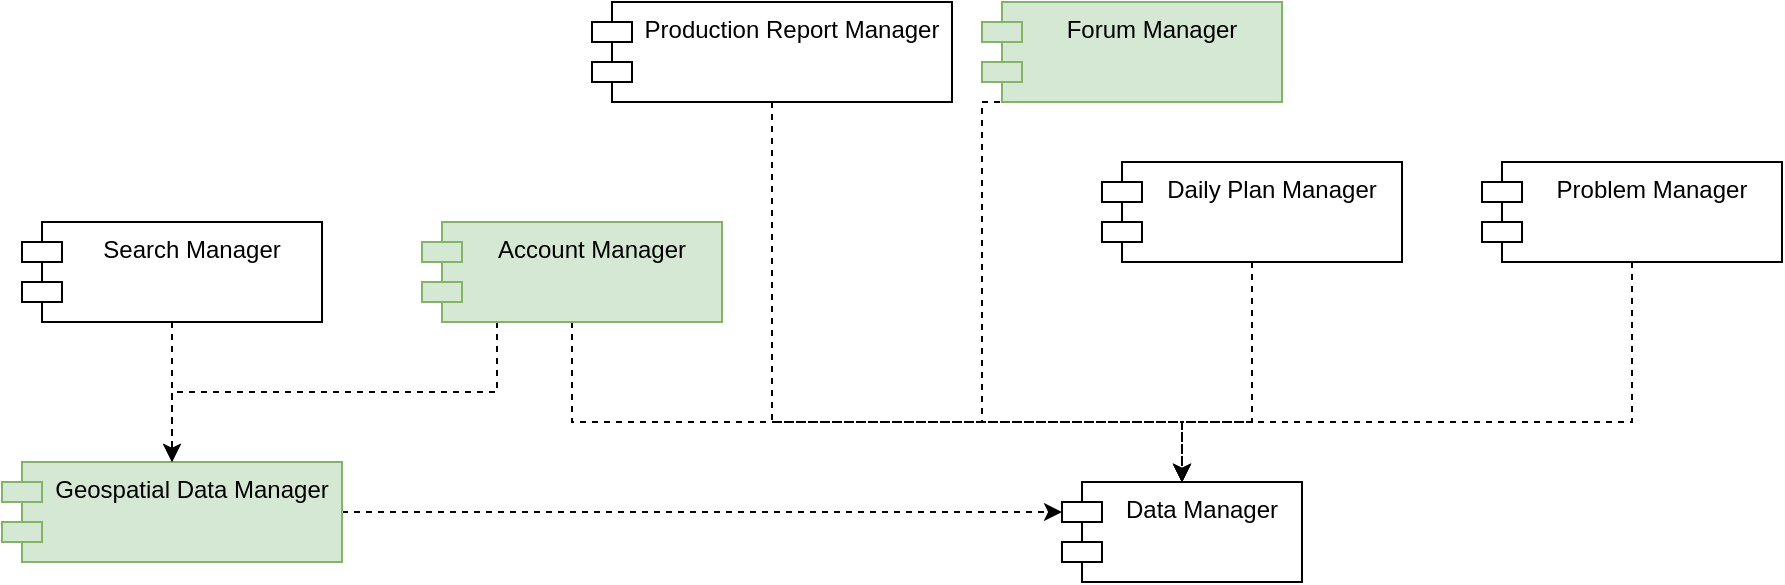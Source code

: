 <mxfile version="16.0.0" type="device" pages="2"><diagram id="qHE-0FeUSTDxI3ozf1_g" name="AS - dependency"><mxGraphModel dx="1261" dy="825" grid="1" gridSize="10" guides="1" tooltips="1" connect="1" arrows="1" fold="1" page="1" pageScale="1" pageWidth="12800" pageHeight="7200" math="0" shadow="0"><root><mxCell id="0"/><mxCell id="1" parent="0"/><mxCell id="Ep-9baUFgmAdX82Wgehj-1" style="edgeStyle=orthogonalEdgeStyle;rounded=0;orthogonalLoop=1;jettySize=auto;html=1;exitX=0.5;exitY=1;exitDx=0;exitDy=0;dashed=1;entryX=0.5;entryY=0;entryDx=0;entryDy=0;" parent="1" source="Ep-9baUFgmAdX82Wgehj-2" target="Ep-9baUFgmAdX82Wgehj-5" edge="1"><mxGeometry relative="1" as="geometry"><mxPoint x="980" y="730" as="targetPoint"/><Array as="points"><mxPoint x="1015" y="710"/><mxPoint x="980" y="710"/></Array></mxGeometry></mxCell><mxCell id="Ep-9baUFgmAdX82Wgehj-2" value="Daily Plan Manager" style="shape=module;align=left;spacingLeft=20;align=center;verticalAlign=top;fontColor=#000000;strokeColor=default;" parent="1" vertex="1"><mxGeometry x="940" y="580" width="150" height="50" as="geometry"/></mxCell><mxCell id="Ep-9baUFgmAdX82Wgehj-3" style="edgeStyle=orthogonalEdgeStyle;rounded=0;orthogonalLoop=1;jettySize=auto;html=1;exitX=0.5;exitY=1;exitDx=0;exitDy=0;entryX=0.5;entryY=0;entryDx=0;entryDy=0;dashed=1;" parent="1" source="Ep-9baUFgmAdX82Wgehj-4" target="Ep-9baUFgmAdX82Wgehj-5" edge="1"><mxGeometry relative="1" as="geometry"><Array as="points"><mxPoint x="1205" y="710"/><mxPoint x="980" y="710"/></Array></mxGeometry></mxCell><mxCell id="Ep-9baUFgmAdX82Wgehj-4" value="Problem Manager" style="shape=module;align=left;spacingLeft=20;align=center;verticalAlign=top;fontColor=#000000;strokeColor=default;" parent="1" vertex="1"><mxGeometry x="1130" y="580" width="150" height="50" as="geometry"/></mxCell><mxCell id="Ep-9baUFgmAdX82Wgehj-5" value="Data Manager" style="shape=module;align=left;spacingLeft=20;align=center;verticalAlign=top;fontColor=#000000;strokeColor=default;" parent="1" vertex="1"><mxGeometry x="920" y="740" width="120" height="50" as="geometry"/></mxCell><mxCell id="Ep-9baUFgmAdX82Wgehj-8" style="edgeStyle=orthogonalEdgeStyle;rounded=0;orthogonalLoop=1;jettySize=auto;html=1;exitX=0.5;exitY=1;exitDx=0;exitDy=0;entryX=0.5;entryY=0;entryDx=0;entryDy=0;dashed=1;" parent="1" source="Ep-9baUFgmAdX82Wgehj-9" target="Ep-9baUFgmAdX82Wgehj-5" edge="1"><mxGeometry relative="1" as="geometry"><Array as="points"><mxPoint x="775" y="710"/><mxPoint x="980" y="710"/></Array></mxGeometry></mxCell><mxCell id="Ep-9baUFgmAdX82Wgehj-9" value="Production Report Manager" style="shape=module;align=left;spacingLeft=20;align=center;verticalAlign=top;fontColor=#000000;strokeColor=default;" parent="1" vertex="1"><mxGeometry x="685" y="500" width="180" height="50" as="geometry"/></mxCell><mxCell id="py1nYRWvyci1geDW3bSw-1" style="edgeStyle=orthogonalEdgeStyle;rounded=0;orthogonalLoop=1;jettySize=auto;html=1;exitX=1;exitY=0.5;exitDx=0;exitDy=0;entryX=0;entryY=0;entryDx=0;entryDy=15;entryPerimeter=0;dashed=1;" parent="1" source="Ep-9baUFgmAdX82Wgehj-10" target="Ep-9baUFgmAdX82Wgehj-5" edge="1"><mxGeometry relative="1" as="geometry"/></mxCell><mxCell id="Ep-9baUFgmAdX82Wgehj-10" value="Geospatial Data Manager" style="shape=module;align=left;spacingLeft=20;align=center;verticalAlign=top;strokeColor=#82b366;fillColor=#d5e8d4;" parent="1" vertex="1"><mxGeometry x="390" y="730" width="170" height="50" as="geometry"/></mxCell><mxCell id="Ep-9baUFgmAdX82Wgehj-11" style="edgeStyle=orthogonalEdgeStyle;rounded=0;orthogonalLoop=1;jettySize=auto;html=1;exitX=0.5;exitY=1;exitDx=0;exitDy=0;entryX=0.5;entryY=0;entryDx=0;entryDy=0;dashed=1;" parent="1" source="Ep-9baUFgmAdX82Wgehj-12" target="Ep-9baUFgmAdX82Wgehj-5" edge="1"><mxGeometry relative="1" as="geometry"><Array as="points"><mxPoint x="880" y="550"/><mxPoint x="880" y="710"/><mxPoint x="980" y="710"/></Array></mxGeometry></mxCell><mxCell id="Ep-9baUFgmAdX82Wgehj-12" value="Forum Manager" style="shape=module;align=left;spacingLeft=20;align=center;verticalAlign=top;strokeColor=#82b366;fillColor=#d5e8d4;" parent="1" vertex="1"><mxGeometry x="880" y="500" width="150" height="50" as="geometry"/></mxCell><mxCell id="Ep-9baUFgmAdX82Wgehj-13" style="edgeStyle=orthogonalEdgeStyle;rounded=0;orthogonalLoop=1;jettySize=auto;html=1;exitX=0.5;exitY=1;exitDx=0;exitDy=0;entryX=0.5;entryY=0;entryDx=0;entryDy=0;dashed=1;" parent="1" source="Ep-9baUFgmAdX82Wgehj-14" target="Ep-9baUFgmAdX82Wgehj-10" edge="1"><mxGeometry relative="1" as="geometry"/></mxCell><mxCell id="Ep-9baUFgmAdX82Wgehj-14" value="Search Manager" style="shape=module;align=left;spacingLeft=20;align=center;verticalAlign=top;fontColor=#000000;strokeColor=default;" parent="1" vertex="1"><mxGeometry x="400" y="610" width="150" height="50" as="geometry"/></mxCell><mxCell id="gSMusI6rgLWmNz2Zqx3U-2" style="edgeStyle=orthogonalEdgeStyle;rounded=0;orthogonalLoop=1;jettySize=auto;html=1;exitX=0.5;exitY=1;exitDx=0;exitDy=0;dashed=1;" edge="1" parent="1" source="gSMusI6rgLWmNz2Zqx3U-1"><mxGeometry relative="1" as="geometry"><mxPoint x="980" y="740" as="targetPoint"/><Array as="points"><mxPoint x="675" y="710"/><mxPoint x="980" y="710"/></Array></mxGeometry></mxCell><mxCell id="gSMusI6rgLWmNz2Zqx3U-3" style="edgeStyle=orthogonalEdgeStyle;rounded=0;orthogonalLoop=1;jettySize=auto;html=1;exitX=0.25;exitY=1;exitDx=0;exitDy=0;entryX=0.5;entryY=0;entryDx=0;entryDy=0;dashed=1;" edge="1" parent="1" source="gSMusI6rgLWmNz2Zqx3U-1" target="Ep-9baUFgmAdX82Wgehj-10"><mxGeometry relative="1" as="geometry"/></mxCell><mxCell id="gSMusI6rgLWmNz2Zqx3U-1" value="Account Manager" style="shape=module;align=left;spacingLeft=20;align=center;verticalAlign=top;strokeColor=#82b366;fillColor=#d5e8d4;" vertex="1" parent="1"><mxGeometry x="600" y="610" width="150" height="50" as="geometry"/></mxCell></root></mxGraphModel></diagram><diagram id="RAOeQF1bpzXNIKZj93f-" name="AS-integration"><mxGraphModel dx="1892" dy="1238" grid="1" gridSize="10" guides="1" tooltips="1" connect="1" arrows="1" fold="1" page="1" pageScale="1" pageWidth="12800" pageHeight="7200" math="0" shadow="0"><root><mxCell id="3RwNUv0lIwhxEHCOz9qU-0"/><mxCell id="3RwNUv0lIwhxEHCOz9qU-1" parent="3RwNUv0lIwhxEHCOz9qU-0"/><mxCell id="wDmrVbQ8Rg2G4bYzPxXQ-0" style="edgeStyle=orthogonalEdgeStyle;rounded=0;orthogonalLoop=1;jettySize=auto;html=1;exitX=0.5;exitY=1;exitDx=0;exitDy=0;exitPerimeter=0;entryX=0;entryY=0;entryDx=100;entryDy=14;entryPerimeter=0;endArrow=none;endFill=0;" edge="1" parent="3RwNUv0lIwhxEHCOz9qU-1" source="wDmrVbQ8Rg2G4bYzPxXQ-2" target="wDmrVbQ8Rg2G4bYzPxXQ-5"><mxGeometry relative="1" as="geometry"/></mxCell><mxCell id="wDmrVbQ8Rg2G4bYzPxXQ-1" style="edgeStyle=orthogonalEdgeStyle;rounded=0;orthogonalLoop=1;jettySize=auto;html=1;exitX=0;exitY=0;exitDx=160;exitDy=42;exitPerimeter=0;entryX=0;entryY=0;entryDx=0;entryDy=42;entryPerimeter=0;endArrow=none;endFill=0;" edge="1" parent="3RwNUv0lIwhxEHCOz9qU-1" source="wDmrVbQ8Rg2G4bYzPxXQ-2" target="wDmrVbQ8Rg2G4bYzPxXQ-6"><mxGeometry relative="1" as="geometry"/></mxCell><mxCell id="wDmrVbQ8Rg2G4bYzPxXQ-2" value="Geospatial Data Manager" style="shape=folder;fontStyle=1;spacingTop=10;tabWidth=40;tabHeight=14;tabPosition=left;html=1;" vertex="1" parent="3RwNUv0lIwhxEHCOz9qU-1"><mxGeometry x="360" y="1110" width="160" height="70" as="geometry"/></mxCell><mxCell id="wDmrVbQ8Rg2G4bYzPxXQ-5" value="stub" style="shape=folder;fontStyle=1;spacingTop=10;tabWidth=40;tabHeight=14;tabPosition=left;html=1;fillColor=#f5f5f5;fontColor=#333333;strokeColor=#666666;" vertex="1" parent="3RwNUv0lIwhxEHCOz9qU-1"><mxGeometry x="340" y="1238" width="160" height="70" as="geometry"/></mxCell><mxCell id="wDmrVbQ8Rg2G4bYzPxXQ-6" value="Data Manager" style="shape=folder;fontStyle=1;spacingTop=10;tabWidth=40;tabHeight=14;tabPosition=left;html=1;" vertex="1" parent="3RwNUv0lIwhxEHCOz9qU-1"><mxGeometry x="610" y="1110" width="120" height="70" as="geometry"/></mxCell><mxCell id="uKXIjSAfTHOEhRaU3Vvo-0" style="edgeStyle=orthogonalEdgeStyle;rounded=0;orthogonalLoop=1;jettySize=auto;html=1;exitX=0.5;exitY=1;exitDx=0;exitDy=0;exitPerimeter=0;entryX=0;entryY=0;entryDx=100;entryDy=14;entryPerimeter=0;endArrow=none;endFill=0;" edge="1" parent="3RwNUv0lIwhxEHCOz9qU-1" source="uKXIjSAfTHOEhRaU3Vvo-2" target="uKXIjSAfTHOEhRaU3Vvo-5"><mxGeometry relative="1" as="geometry"/></mxCell><mxCell id="uKXIjSAfTHOEhRaU3Vvo-1" style="edgeStyle=orthogonalEdgeStyle;rounded=0;orthogonalLoop=1;jettySize=auto;html=1;exitX=0;exitY=0;exitDx=160;exitDy=42;exitPerimeter=0;entryX=0;entryY=0;entryDx=0;entryDy=42;entryPerimeter=0;endArrow=none;endFill=0;" edge="1" parent="3RwNUv0lIwhxEHCOz9qU-1" source="uKXIjSAfTHOEhRaU3Vvo-2" target="uKXIjSAfTHOEhRaU3Vvo-6"><mxGeometry relative="1" as="geometry"/></mxCell><mxCell id="uKXIjSAfTHOEhRaU3Vvo-2" value="Geospatial Data Manager" style="shape=folder;fontStyle=1;spacingTop=10;tabWidth=40;tabHeight=14;tabPosition=left;html=1;" vertex="1" parent="3RwNUv0lIwhxEHCOz9qU-1"><mxGeometry x="950" y="1239" width="160" height="70" as="geometry"/></mxCell><mxCell id="uKXIjSAfTHOEhRaU3Vvo-3" style="edgeStyle=orthogonalEdgeStyle;rounded=0;orthogonalLoop=1;jettySize=auto;html=1;exitX=0.5;exitY=1;exitDx=0;exitDy=0;exitPerimeter=0;entryX=0;entryY=0;entryDx=100;entryDy=14;entryPerimeter=0;endArrow=none;endFill=0;" edge="1" parent="3RwNUv0lIwhxEHCOz9qU-1" source="uKXIjSAfTHOEhRaU3Vvo-4" target="uKXIjSAfTHOEhRaU3Vvo-2"><mxGeometry relative="1" as="geometry"/></mxCell><mxCell id="uKXIjSAfTHOEhRaU3Vvo-4" value="Search Manager" style="shape=folder;fontStyle=1;spacingTop=10;tabWidth=40;tabHeight=14;tabPosition=left;html=1;" vertex="1" parent="3RwNUv0lIwhxEHCOz9qU-1"><mxGeometry x="970" y="1109" width="160" height="70" as="geometry"/></mxCell><mxCell id="uKXIjSAfTHOEhRaU3Vvo-5" value="stub" style="shape=folder;fontStyle=1;spacingTop=10;tabWidth=40;tabHeight=14;tabPosition=left;html=1;fillColor=#f5f5f5;fontColor=#333333;strokeColor=#666666;" vertex="1" parent="3RwNUv0lIwhxEHCOz9qU-1"><mxGeometry x="930" y="1367" width="160" height="70" as="geometry"/></mxCell><mxCell id="uKXIjSAfTHOEhRaU3Vvo-6" value="Data Manager" style="shape=folder;fontStyle=1;spacingTop=10;tabWidth=40;tabHeight=14;tabPosition=left;html=1;" vertex="1" parent="3RwNUv0lIwhxEHCOz9qU-1"><mxGeometry x="1190" y="1239" width="120" height="70" as="geometry"/></mxCell><mxCell id="uKXIjSAfTHOEhRaU3Vvo-25" style="edgeStyle=orthogonalEdgeStyle;rounded=0;orthogonalLoop=1;jettySize=auto;html=1;exitX=0.5;exitY=1;exitDx=0;exitDy=0;exitPerimeter=0;entryX=0;entryY=0;entryDx=80;entryDy=14;entryPerimeter=0;endArrow=none;endFill=0;" edge="1" parent="3RwNUv0lIwhxEHCOz9qU-1" source="uKXIjSAfTHOEhRaU3Vvo-7" target="uKXIjSAfTHOEhRaU3Vvo-6"><mxGeometry relative="1" as="geometry"/></mxCell><mxCell id="uKXIjSAfTHOEhRaU3Vvo-29" style="edgeStyle=orthogonalEdgeStyle;rounded=0;orthogonalLoop=1;jettySize=auto;html=1;exitX=0;exitY=0;exitDx=0;exitDy=42;exitPerimeter=0;entryX=0;entryY=0;entryDx=160;entryDy=28;entryPerimeter=0;endArrow=none;endFill=0;" edge="1" parent="3RwNUv0lIwhxEHCOz9qU-1" source="uKXIjSAfTHOEhRaU3Vvo-7" target="uKXIjSAfTHOEhRaU3Vvo-2"><mxGeometry relative="1" as="geometry"/></mxCell><mxCell id="uKXIjSAfTHOEhRaU3Vvo-7" value="Account Manager" style="shape=folder;fontStyle=1;spacingTop=10;tabWidth=40;tabHeight=14;tabPosition=left;html=1;" vertex="1" parent="3RwNUv0lIwhxEHCOz9qU-1"><mxGeometry x="1210" y="1110" width="120" height="70" as="geometry"/></mxCell><mxCell id="uKXIjSAfTHOEhRaU3Vvo-34" style="edgeStyle=orthogonalEdgeStyle;rounded=0;orthogonalLoop=1;jettySize=auto;html=1;exitX=0.5;exitY=1;exitDx=0;exitDy=0;exitPerimeter=0;entryX=0;entryY=0;entryDx=120;entryDy=42;entryPerimeter=0;endArrow=none;endFill=0;" edge="1" parent="3RwNUv0lIwhxEHCOz9qU-1" source="uKXIjSAfTHOEhRaU3Vvo-8" target="uKXIjSAfTHOEhRaU3Vvo-6"><mxGeometry relative="1" as="geometry"/></mxCell><mxCell id="uKXIjSAfTHOEhRaU3Vvo-8" value="Production Report Manager" style="shape=folder;fontStyle=1;spacingTop=10;tabWidth=40;tabHeight=14;tabPosition=left;html=1;" vertex="1" parent="3RwNUv0lIwhxEHCOz9qU-1"><mxGeometry x="1870" y="1100" width="170" height="70" as="geometry"/></mxCell><mxCell id="uKXIjSAfTHOEhRaU3Vvo-30" style="edgeStyle=orthogonalEdgeStyle;rounded=0;orthogonalLoop=1;jettySize=auto;html=1;exitX=0.5;exitY=1;exitDx=0;exitDy=0;exitPerimeter=0;entryX=0;entryY=0;entryDx=120;entryDy=42;entryPerimeter=0;endArrow=none;endFill=0;" edge="1" parent="3RwNUv0lIwhxEHCOz9qU-1" source="uKXIjSAfTHOEhRaU3Vvo-9" target="uKXIjSAfTHOEhRaU3Vvo-6"><mxGeometry relative="1" as="geometry"/></mxCell><mxCell id="uKXIjSAfTHOEhRaU3Vvo-9" value="Forum Manager" style="shape=folder;fontStyle=1;spacingTop=10;tabWidth=40;tabHeight=14;tabPosition=left;html=1;" vertex="1" parent="3RwNUv0lIwhxEHCOz9qU-1"><mxGeometry x="1390" y="1109" width="120" height="70" as="geometry"/></mxCell><mxCell id="uKXIjSAfTHOEhRaU3Vvo-31" style="edgeStyle=orthogonalEdgeStyle;rounded=0;orthogonalLoop=1;jettySize=auto;html=1;exitX=0.5;exitY=1;exitDx=0;exitDy=0;exitPerimeter=0;endArrow=none;endFill=0;" edge="1" parent="3RwNUv0lIwhxEHCOz9qU-1" source="uKXIjSAfTHOEhRaU3Vvo-10"><mxGeometry relative="1" as="geometry"><mxPoint x="1310" y="1280" as="targetPoint"/><Array as="points"><mxPoint x="1610" y="1280"/></Array></mxGeometry></mxCell><mxCell id="uKXIjSAfTHOEhRaU3Vvo-10" value="Daily Plan Manager" style="shape=folder;fontStyle=1;spacingTop=10;tabWidth=40;tabHeight=14;tabPosition=left;html=1;" vertex="1" parent="3RwNUv0lIwhxEHCOz9qU-1"><mxGeometry x="1550" y="1109" width="120" height="70" as="geometry"/></mxCell><mxCell id="uKXIjSAfTHOEhRaU3Vvo-32" style="edgeStyle=orthogonalEdgeStyle;rounded=0;orthogonalLoop=1;jettySize=auto;html=1;exitX=0.5;exitY=1;exitDx=0;exitDy=0;exitPerimeter=0;entryX=0;entryY=0;entryDx=120;entryDy=42;entryPerimeter=0;endArrow=none;endFill=0;" edge="1" parent="3RwNUv0lIwhxEHCOz9qU-1" source="uKXIjSAfTHOEhRaU3Vvo-11" target="uKXIjSAfTHOEhRaU3Vvo-6"><mxGeometry relative="1" as="geometry"/></mxCell><mxCell id="uKXIjSAfTHOEhRaU3Vvo-11" value="Problem Manager" style="shape=folder;fontStyle=1;spacingTop=10;tabWidth=40;tabHeight=14;tabPosition=left;html=1;" vertex="1" parent="3RwNUv0lIwhxEHCOz9qU-1"><mxGeometry x="1710" y="1109" width="120" height="70" as="geometry"/></mxCell><mxCell id="uKXIjSAfTHOEhRaU3Vvo-12" style="edgeStyle=orthogonalEdgeStyle;rounded=0;orthogonalLoop=1;jettySize=auto;html=1;exitX=0.5;exitY=1;exitDx=0;exitDy=0;exitPerimeter=0;entryX=0;entryY=0;entryDx=105;entryDy=14;entryPerimeter=0;endArrow=none;endFill=0;" edge="1" parent="3RwNUv0lIwhxEHCOz9qU-1" source="uKXIjSAfTHOEhRaU3Vvo-13" target="uKXIjSAfTHOEhRaU3Vvo-8"><mxGeometry relative="1" as="geometry"/></mxCell><mxCell id="uKXIjSAfTHOEhRaU3Vvo-13" value="Driver" style="shape=folder;fontStyle=1;spacingTop=10;tabWidth=40;tabHeight=14;tabPosition=left;html=1;fillColor=#f5f5f5;fontColor=#333333;strokeColor=#666666;" vertex="1" parent="3RwNUv0lIwhxEHCOz9qU-1"><mxGeometry x="1915" y="990" width="120" height="70" as="geometry"/></mxCell><mxCell id="uKXIjSAfTHOEhRaU3Vvo-14" style="edgeStyle=orthogonalEdgeStyle;rounded=0;orthogonalLoop=1;jettySize=auto;html=1;exitX=0.5;exitY=1;exitDx=0;exitDy=0;exitPerimeter=0;entryX=0;entryY=0;entryDx=80;entryDy=14;entryPerimeter=0;endArrow=none;endFill=0;" edge="1" parent="3RwNUv0lIwhxEHCOz9qU-1" source="uKXIjSAfTHOEhRaU3Vvo-15" target="uKXIjSAfTHOEhRaU3Vvo-7"><mxGeometry relative="1" as="geometry"/></mxCell><mxCell id="uKXIjSAfTHOEhRaU3Vvo-15" value="Driver" style="shape=folder;fontStyle=1;spacingTop=10;tabWidth=40;tabHeight=14;tabPosition=left;html=1;fillColor=#f5f5f5;fontColor=#333333;strokeColor=#666666;" vertex="1" parent="3RwNUv0lIwhxEHCOz9qU-1"><mxGeometry x="1230" y="1000" width="120" height="70" as="geometry"/></mxCell><mxCell id="uKXIjSAfTHOEhRaU3Vvo-16" style="edgeStyle=orthogonalEdgeStyle;rounded=0;orthogonalLoop=1;jettySize=auto;html=1;exitX=0.5;exitY=1;exitDx=0;exitDy=0;exitPerimeter=0;entryX=0;entryY=0;entryDx=80;entryDy=14;entryPerimeter=0;endArrow=none;endFill=0;" edge="1" parent="3RwNUv0lIwhxEHCOz9qU-1" source="uKXIjSAfTHOEhRaU3Vvo-17" target="uKXIjSAfTHOEhRaU3Vvo-9"><mxGeometry relative="1" as="geometry"/></mxCell><mxCell id="uKXIjSAfTHOEhRaU3Vvo-17" value="Driver" style="shape=folder;fontStyle=1;spacingTop=10;tabWidth=40;tabHeight=14;tabPosition=left;html=1;fillColor=#f5f5f5;fontColor=#333333;strokeColor=#666666;" vertex="1" parent="3RwNUv0lIwhxEHCOz9qU-1"><mxGeometry x="1410" y="999" width="120" height="70" as="geometry"/></mxCell><mxCell id="uKXIjSAfTHOEhRaU3Vvo-18" style="edgeStyle=orthogonalEdgeStyle;rounded=0;orthogonalLoop=1;jettySize=auto;html=1;exitX=0.5;exitY=1;exitDx=0;exitDy=0;exitPerimeter=0;entryX=0;entryY=0;entryDx=80;entryDy=14;entryPerimeter=0;endArrow=none;endFill=0;" edge="1" parent="3RwNUv0lIwhxEHCOz9qU-1" source="uKXIjSAfTHOEhRaU3Vvo-19" target="uKXIjSAfTHOEhRaU3Vvo-10"><mxGeometry relative="1" as="geometry"/></mxCell><mxCell id="uKXIjSAfTHOEhRaU3Vvo-19" value="Driver" style="shape=folder;fontStyle=1;spacingTop=10;tabWidth=40;tabHeight=14;tabPosition=left;html=1;fillColor=#f5f5f5;fontColor=#333333;strokeColor=#666666;" vertex="1" parent="3RwNUv0lIwhxEHCOz9qU-1"><mxGeometry x="1569" y="997" width="120" height="70" as="geometry"/></mxCell><mxCell id="uKXIjSAfTHOEhRaU3Vvo-20" style="edgeStyle=orthogonalEdgeStyle;rounded=0;orthogonalLoop=1;jettySize=auto;html=1;exitX=0.5;exitY=1;exitDx=0;exitDy=0;exitPerimeter=0;entryX=0;entryY=0;entryDx=80;entryDy=14;entryPerimeter=0;endArrow=none;endFill=0;" edge="1" parent="3RwNUv0lIwhxEHCOz9qU-1" source="uKXIjSAfTHOEhRaU3Vvo-21" target="uKXIjSAfTHOEhRaU3Vvo-11"><mxGeometry relative="1" as="geometry"/></mxCell><mxCell id="uKXIjSAfTHOEhRaU3Vvo-21" value="Driver" style="shape=folder;fontStyle=1;spacingTop=10;tabWidth=40;tabHeight=14;tabPosition=left;html=1;fillColor=#f5f5f5;fontColor=#333333;strokeColor=#666666;" vertex="1" parent="3RwNUv0lIwhxEHCOz9qU-1"><mxGeometry x="1730" y="997" width="120" height="70" as="geometry"/></mxCell><mxCell id="uKXIjSAfTHOEhRaU3Vvo-28" style="edgeStyle=orthogonalEdgeStyle;rounded=0;orthogonalLoop=1;jettySize=auto;html=1;exitX=0.5;exitY=1;exitDx=0;exitDy=0;exitPerimeter=0;entryX=0;entryY=0;entryDx=100;entryDy=14;entryPerimeter=0;endArrow=none;endFill=0;" edge="1" parent="3RwNUv0lIwhxEHCOz9qU-1" source="uKXIjSAfTHOEhRaU3Vvo-26" target="uKXIjSAfTHOEhRaU3Vvo-4"><mxGeometry relative="1" as="geometry"/></mxCell><mxCell id="uKXIjSAfTHOEhRaU3Vvo-26" value="Driver" style="shape=folder;fontStyle=1;spacingTop=10;tabWidth=40;tabHeight=14;tabPosition=left;html=1;fillColor=#f5f5f5;fontColor=#333333;strokeColor=#666666;" vertex="1" parent="3RwNUv0lIwhxEHCOz9qU-1"><mxGeometry x="1010" y="1000" width="120" height="70" as="geometry"/></mxCell><mxCell id="uKXIjSAfTHOEhRaU3Vvo-36" style="edgeStyle=orthogonalEdgeStyle;rounded=0;orthogonalLoop=1;jettySize=auto;html=1;exitX=0;exitY=0;exitDx=160;exitDy=42;exitPerimeter=0;entryX=0;entryY=0;entryDx=0;entryDy=42;entryPerimeter=0;endArrow=none;endFill=0;" edge="1" parent="3RwNUv0lIwhxEHCOz9qU-1" source="uKXIjSAfTHOEhRaU3Vvo-37" target="uKXIjSAfTHOEhRaU3Vvo-41"><mxGeometry relative="1" as="geometry"/></mxCell><mxCell id="uKXIjSAfTHOEhRaU3Vvo-69" style="edgeStyle=orthogonalEdgeStyle;rounded=0;orthogonalLoop=1;jettySize=auto;html=1;exitX=0.5;exitY=1;exitDx=0;exitDy=0;exitPerimeter=0;endArrow=none;endFill=0;" edge="1" parent="3RwNUv0lIwhxEHCOz9qU-1" source="uKXIjSAfTHOEhRaU3Vvo-37" target="uKXIjSAfTHOEhRaU3Vvo-65"><mxGeometry relative="1" as="geometry"/></mxCell><mxCell id="uKXIjSAfTHOEhRaU3Vvo-70" style="edgeStyle=orthogonalEdgeStyle;rounded=0;orthogonalLoop=1;jettySize=auto;html=1;exitX=0.5;exitY=1;exitDx=0;exitDy=0;exitPerimeter=0;entryX=0;entryY=0;entryDx=100;entryDy=14;entryPerimeter=0;endArrow=none;endFill=0;" edge="1" parent="3RwNUv0lIwhxEHCOz9qU-1" source="uKXIjSAfTHOEhRaU3Vvo-37" target="uKXIjSAfTHOEhRaU3Vvo-66"><mxGeometry relative="1" as="geometry"/></mxCell><mxCell id="uKXIjSAfTHOEhRaU3Vvo-71" style="edgeStyle=orthogonalEdgeStyle;rounded=0;orthogonalLoop=1;jettySize=auto;html=1;exitX=0.5;exitY=1;exitDx=0;exitDy=0;exitPerimeter=0;entryX=0;entryY=0;entryDx=100;entryDy=14;entryPerimeter=0;endArrow=none;endFill=0;" edge="1" parent="3RwNUv0lIwhxEHCOz9qU-1" source="uKXIjSAfTHOEhRaU3Vvo-37" target="uKXIjSAfTHOEhRaU3Vvo-67"><mxGeometry relative="1" as="geometry"/></mxCell><mxCell id="uKXIjSAfTHOEhRaU3Vvo-72" style="edgeStyle=orthogonalEdgeStyle;rounded=0;orthogonalLoop=1;jettySize=auto;html=1;exitX=0.5;exitY=1;exitDx=0;exitDy=0;exitPerimeter=0;entryX=0;entryY=0;entryDx=100;entryDy=14;entryPerimeter=0;endArrow=none;endFill=0;" edge="1" parent="3RwNUv0lIwhxEHCOz9qU-1" source="uKXIjSAfTHOEhRaU3Vvo-37" target="uKXIjSAfTHOEhRaU3Vvo-68"><mxGeometry relative="1" as="geometry"/></mxCell><mxCell id="uKXIjSAfTHOEhRaU3Vvo-37" value="Geospatial Data Manager" style="shape=folder;fontStyle=1;spacingTop=10;tabWidth=40;tabHeight=14;tabPosition=left;html=1;" vertex="1" parent="3RwNUv0lIwhxEHCOz9qU-1"><mxGeometry x="935" y="1789" width="160" height="70" as="geometry"/></mxCell><mxCell id="uKXIjSAfTHOEhRaU3Vvo-38" style="edgeStyle=orthogonalEdgeStyle;rounded=0;orthogonalLoop=1;jettySize=auto;html=1;exitX=0.5;exitY=1;exitDx=0;exitDy=0;exitPerimeter=0;entryX=0;entryY=0;entryDx=100;entryDy=14;entryPerimeter=0;endArrow=none;endFill=0;" edge="1" parent="3RwNUv0lIwhxEHCOz9qU-1" source="uKXIjSAfTHOEhRaU3Vvo-39" target="uKXIjSAfTHOEhRaU3Vvo-37"><mxGeometry relative="1" as="geometry"/></mxCell><mxCell id="uKXIjSAfTHOEhRaU3Vvo-39" value="Search Manager" style="shape=folder;fontStyle=1;spacingTop=10;tabWidth=40;tabHeight=14;tabPosition=left;html=1;" vertex="1" parent="3RwNUv0lIwhxEHCOz9qU-1"><mxGeometry x="955" y="1659" width="160" height="70" as="geometry"/></mxCell><mxCell id="uKXIjSAfTHOEhRaU3Vvo-41" value="Data Manager" style="shape=folder;fontStyle=1;spacingTop=10;tabWidth=40;tabHeight=14;tabPosition=left;html=1;" vertex="1" parent="3RwNUv0lIwhxEHCOz9qU-1"><mxGeometry x="1175" y="1789" width="120" height="70" as="geometry"/></mxCell><mxCell id="uKXIjSAfTHOEhRaU3Vvo-42" style="edgeStyle=orthogonalEdgeStyle;rounded=0;orthogonalLoop=1;jettySize=auto;html=1;exitX=0.5;exitY=1;exitDx=0;exitDy=0;exitPerimeter=0;entryX=0;entryY=0;entryDx=80;entryDy=14;entryPerimeter=0;endArrow=none;endFill=0;" edge="1" parent="3RwNUv0lIwhxEHCOz9qU-1" source="uKXIjSAfTHOEhRaU3Vvo-44" target="uKXIjSAfTHOEhRaU3Vvo-41"><mxGeometry relative="1" as="geometry"/></mxCell><mxCell id="uKXIjSAfTHOEhRaU3Vvo-43" style="edgeStyle=orthogonalEdgeStyle;rounded=0;orthogonalLoop=1;jettySize=auto;html=1;exitX=0;exitY=0;exitDx=0;exitDy=42;exitPerimeter=0;entryX=0;entryY=0;entryDx=160;entryDy=28;entryPerimeter=0;endArrow=none;endFill=0;" edge="1" parent="3RwNUv0lIwhxEHCOz9qU-1" source="uKXIjSAfTHOEhRaU3Vvo-44" target="uKXIjSAfTHOEhRaU3Vvo-37"><mxGeometry relative="1" as="geometry"/></mxCell><mxCell id="uKXIjSAfTHOEhRaU3Vvo-44" value="Account Manager" style="shape=folder;fontStyle=1;spacingTop=10;tabWidth=40;tabHeight=14;tabPosition=left;html=1;" vertex="1" parent="3RwNUv0lIwhxEHCOz9qU-1"><mxGeometry x="1195" y="1660" width="120" height="70" as="geometry"/></mxCell><mxCell id="uKXIjSAfTHOEhRaU3Vvo-45" style="edgeStyle=orthogonalEdgeStyle;rounded=0;orthogonalLoop=1;jettySize=auto;html=1;exitX=0.5;exitY=1;exitDx=0;exitDy=0;exitPerimeter=0;entryX=0;entryY=0;entryDx=120;entryDy=42;entryPerimeter=0;endArrow=none;endFill=0;" edge="1" parent="3RwNUv0lIwhxEHCOz9qU-1" source="uKXIjSAfTHOEhRaU3Vvo-46" target="uKXIjSAfTHOEhRaU3Vvo-41"><mxGeometry relative="1" as="geometry"/></mxCell><mxCell id="uKXIjSAfTHOEhRaU3Vvo-46" value="Production Report Manager" style="shape=folder;fontStyle=1;spacingTop=10;tabWidth=40;tabHeight=14;tabPosition=left;html=1;" vertex="1" parent="3RwNUv0lIwhxEHCOz9qU-1"><mxGeometry x="1855" y="1650" width="170" height="70" as="geometry"/></mxCell><mxCell id="uKXIjSAfTHOEhRaU3Vvo-47" style="edgeStyle=orthogonalEdgeStyle;rounded=0;orthogonalLoop=1;jettySize=auto;html=1;exitX=0.5;exitY=1;exitDx=0;exitDy=0;exitPerimeter=0;entryX=0;entryY=0;entryDx=120;entryDy=42;entryPerimeter=0;endArrow=none;endFill=0;" edge="1" parent="3RwNUv0lIwhxEHCOz9qU-1" source="uKXIjSAfTHOEhRaU3Vvo-48" target="uKXIjSAfTHOEhRaU3Vvo-41"><mxGeometry relative="1" as="geometry"/></mxCell><mxCell id="uKXIjSAfTHOEhRaU3Vvo-48" value="Forum Manager" style="shape=folder;fontStyle=1;spacingTop=10;tabWidth=40;tabHeight=14;tabPosition=left;html=1;" vertex="1" parent="3RwNUv0lIwhxEHCOz9qU-1"><mxGeometry x="1375" y="1659" width="120" height="70" as="geometry"/></mxCell><mxCell id="uKXIjSAfTHOEhRaU3Vvo-49" style="edgeStyle=orthogonalEdgeStyle;rounded=0;orthogonalLoop=1;jettySize=auto;html=1;exitX=0.5;exitY=1;exitDx=0;exitDy=0;exitPerimeter=0;endArrow=none;endFill=0;" edge="1" parent="3RwNUv0lIwhxEHCOz9qU-1" source="uKXIjSAfTHOEhRaU3Vvo-50"><mxGeometry relative="1" as="geometry"><mxPoint x="1295" y="1830" as="targetPoint"/><Array as="points"><mxPoint x="1595" y="1830"/></Array></mxGeometry></mxCell><mxCell id="uKXIjSAfTHOEhRaU3Vvo-50" value="Daily Plan Manager" style="shape=folder;fontStyle=1;spacingTop=10;tabWidth=40;tabHeight=14;tabPosition=left;html=1;" vertex="1" parent="3RwNUv0lIwhxEHCOz9qU-1"><mxGeometry x="1535" y="1659" width="120" height="70" as="geometry"/></mxCell><mxCell id="uKXIjSAfTHOEhRaU3Vvo-51" style="edgeStyle=orthogonalEdgeStyle;rounded=0;orthogonalLoop=1;jettySize=auto;html=1;exitX=0.5;exitY=1;exitDx=0;exitDy=0;exitPerimeter=0;entryX=0;entryY=0;entryDx=120;entryDy=42;entryPerimeter=0;endArrow=none;endFill=0;" edge="1" parent="3RwNUv0lIwhxEHCOz9qU-1" source="uKXIjSAfTHOEhRaU3Vvo-52" target="uKXIjSAfTHOEhRaU3Vvo-41"><mxGeometry relative="1" as="geometry"/></mxCell><mxCell id="uKXIjSAfTHOEhRaU3Vvo-52" value="Problem Manager" style="shape=folder;fontStyle=1;spacingTop=10;tabWidth=40;tabHeight=14;tabPosition=left;html=1;" vertex="1" parent="3RwNUv0lIwhxEHCOz9qU-1"><mxGeometry x="1695" y="1659" width="120" height="70" as="geometry"/></mxCell><mxCell id="uKXIjSAfTHOEhRaU3Vvo-53" style="edgeStyle=orthogonalEdgeStyle;rounded=0;orthogonalLoop=1;jettySize=auto;html=1;exitX=0.5;exitY=1;exitDx=0;exitDy=0;exitPerimeter=0;entryX=0;entryY=0;entryDx=105;entryDy=14;entryPerimeter=0;endArrow=none;endFill=0;" edge="1" parent="3RwNUv0lIwhxEHCOz9qU-1" source="uKXIjSAfTHOEhRaU3Vvo-54" target="uKXIjSAfTHOEhRaU3Vvo-46"><mxGeometry relative="1" as="geometry"/></mxCell><mxCell id="uKXIjSAfTHOEhRaU3Vvo-54" value="Driver" style="shape=folder;fontStyle=1;spacingTop=10;tabWidth=40;tabHeight=14;tabPosition=left;html=1;fillColor=#f5f5f5;fontColor=#333333;strokeColor=#666666;" vertex="1" parent="3RwNUv0lIwhxEHCOz9qU-1"><mxGeometry x="1900" y="1540" width="120" height="70" as="geometry"/></mxCell><mxCell id="uKXIjSAfTHOEhRaU3Vvo-55" style="edgeStyle=orthogonalEdgeStyle;rounded=0;orthogonalLoop=1;jettySize=auto;html=1;exitX=0.5;exitY=1;exitDx=0;exitDy=0;exitPerimeter=0;entryX=0;entryY=0;entryDx=80;entryDy=14;entryPerimeter=0;endArrow=none;endFill=0;" edge="1" parent="3RwNUv0lIwhxEHCOz9qU-1" source="uKXIjSAfTHOEhRaU3Vvo-56" target="uKXIjSAfTHOEhRaU3Vvo-44"><mxGeometry relative="1" as="geometry"/></mxCell><mxCell id="uKXIjSAfTHOEhRaU3Vvo-56" value="Driver" style="shape=folder;fontStyle=1;spacingTop=10;tabWidth=40;tabHeight=14;tabPosition=left;html=1;fillColor=#f5f5f5;fontColor=#333333;strokeColor=#666666;" vertex="1" parent="3RwNUv0lIwhxEHCOz9qU-1"><mxGeometry x="1215" y="1550" width="120" height="70" as="geometry"/></mxCell><mxCell id="uKXIjSAfTHOEhRaU3Vvo-57" style="edgeStyle=orthogonalEdgeStyle;rounded=0;orthogonalLoop=1;jettySize=auto;html=1;exitX=0.5;exitY=1;exitDx=0;exitDy=0;exitPerimeter=0;entryX=0;entryY=0;entryDx=80;entryDy=14;entryPerimeter=0;endArrow=none;endFill=0;" edge="1" parent="3RwNUv0lIwhxEHCOz9qU-1" source="uKXIjSAfTHOEhRaU3Vvo-58" target="uKXIjSAfTHOEhRaU3Vvo-48"><mxGeometry relative="1" as="geometry"/></mxCell><mxCell id="uKXIjSAfTHOEhRaU3Vvo-58" value="Driver" style="shape=folder;fontStyle=1;spacingTop=10;tabWidth=40;tabHeight=14;tabPosition=left;html=1;fillColor=#f5f5f5;fontColor=#333333;strokeColor=#666666;" vertex="1" parent="3RwNUv0lIwhxEHCOz9qU-1"><mxGeometry x="1395" y="1549" width="120" height="70" as="geometry"/></mxCell><mxCell id="uKXIjSAfTHOEhRaU3Vvo-59" style="edgeStyle=orthogonalEdgeStyle;rounded=0;orthogonalLoop=1;jettySize=auto;html=1;exitX=0.5;exitY=1;exitDx=0;exitDy=0;exitPerimeter=0;entryX=0;entryY=0;entryDx=80;entryDy=14;entryPerimeter=0;endArrow=none;endFill=0;" edge="1" parent="3RwNUv0lIwhxEHCOz9qU-1" source="uKXIjSAfTHOEhRaU3Vvo-60" target="uKXIjSAfTHOEhRaU3Vvo-50"><mxGeometry relative="1" as="geometry"/></mxCell><mxCell id="uKXIjSAfTHOEhRaU3Vvo-60" value="Driver" style="shape=folder;fontStyle=1;spacingTop=10;tabWidth=40;tabHeight=14;tabPosition=left;html=1;fillColor=#f5f5f5;fontColor=#333333;strokeColor=#666666;" vertex="1" parent="3RwNUv0lIwhxEHCOz9qU-1"><mxGeometry x="1554" y="1547" width="120" height="70" as="geometry"/></mxCell><mxCell id="uKXIjSAfTHOEhRaU3Vvo-61" style="edgeStyle=orthogonalEdgeStyle;rounded=0;orthogonalLoop=1;jettySize=auto;html=1;exitX=0.5;exitY=1;exitDx=0;exitDy=0;exitPerimeter=0;entryX=0;entryY=0;entryDx=80;entryDy=14;entryPerimeter=0;endArrow=none;endFill=0;" edge="1" parent="3RwNUv0lIwhxEHCOz9qU-1" source="uKXIjSAfTHOEhRaU3Vvo-62" target="uKXIjSAfTHOEhRaU3Vvo-52"><mxGeometry relative="1" as="geometry"/></mxCell><mxCell id="uKXIjSAfTHOEhRaU3Vvo-62" value="Driver" style="shape=folder;fontStyle=1;spacingTop=10;tabWidth=40;tabHeight=14;tabPosition=left;html=1;fillColor=#f5f5f5;fontColor=#333333;strokeColor=#666666;" vertex="1" parent="3RwNUv0lIwhxEHCOz9qU-1"><mxGeometry x="1715" y="1547" width="120" height="70" as="geometry"/></mxCell><mxCell id="uKXIjSAfTHOEhRaU3Vvo-63" style="edgeStyle=orthogonalEdgeStyle;rounded=0;orthogonalLoop=1;jettySize=auto;html=1;exitX=0.5;exitY=1;exitDx=0;exitDy=0;exitPerimeter=0;entryX=0;entryY=0;entryDx=100;entryDy=14;entryPerimeter=0;endArrow=none;endFill=0;" edge="1" parent="3RwNUv0lIwhxEHCOz9qU-1" source="uKXIjSAfTHOEhRaU3Vvo-64" target="uKXIjSAfTHOEhRaU3Vvo-39"><mxGeometry relative="1" as="geometry"/></mxCell><mxCell id="uKXIjSAfTHOEhRaU3Vvo-64" value="Driver" style="shape=folder;fontStyle=1;spacingTop=10;tabWidth=40;tabHeight=14;tabPosition=left;html=1;fillColor=#f5f5f5;fontColor=#333333;strokeColor=#666666;" vertex="1" parent="3RwNUv0lIwhxEHCOz9qU-1"><mxGeometry x="995" y="1550" width="120" height="70" as="geometry"/></mxCell><mxCell id="uKXIjSAfTHOEhRaU3Vvo-65" value="Agricultural Product&lt;br&gt;Reference System" style="shape=folder;fontStyle=1;spacingTop=10;tabWidth=40;tabHeight=14;tabPosition=left;html=1;fillColor=#f5f5f5;fontColor=#333333;strokeColor=#666666;" vertex="1" parent="3RwNUv0lIwhxEHCOz9qU-1"><mxGeometry x="640" y="1930" width="160" height="70" as="geometry"/></mxCell><mxCell id="uKXIjSAfTHOEhRaU3Vvo-66" value="Soil Sensor System" style="shape=folder;fontStyle=1;spacingTop=10;tabWidth=40;tabHeight=14;tabPosition=left;html=1;fillColor=#f5f5f5;fontColor=#333333;strokeColor=#666666;" vertex="1" parent="3RwNUv0lIwhxEHCOz9qU-1"><mxGeometry x="880" y="1930" width="160" height="70" as="geometry"/></mxCell><mxCell id="uKXIjSAfTHOEhRaU3Vvo-67" value="Weather Service" style="shape=folder;fontStyle=1;spacingTop=10;tabWidth=40;tabHeight=14;tabPosition=left;html=1;fillColor=#f5f5f5;fontColor=#333333;strokeColor=#666666;" vertex="1" parent="3RwNUv0lIwhxEHCOz9qU-1"><mxGeometry x="1090" y="1930" width="160" height="70" as="geometry"/></mxCell><mxCell id="uKXIjSAfTHOEhRaU3Vvo-68" value="Water Irrigation System" style="shape=folder;fontStyle=1;spacingTop=10;tabWidth=40;tabHeight=14;tabPosition=left;html=1;fillColor=#f5f5f5;fontColor=#333333;strokeColor=#666666;" vertex="1" parent="3RwNUv0lIwhxEHCOz9qU-1"><mxGeometry x="1330" y="1930" width="160" height="70" as="geometry"/></mxCell></root></mxGraphModel></diagram></mxfile>